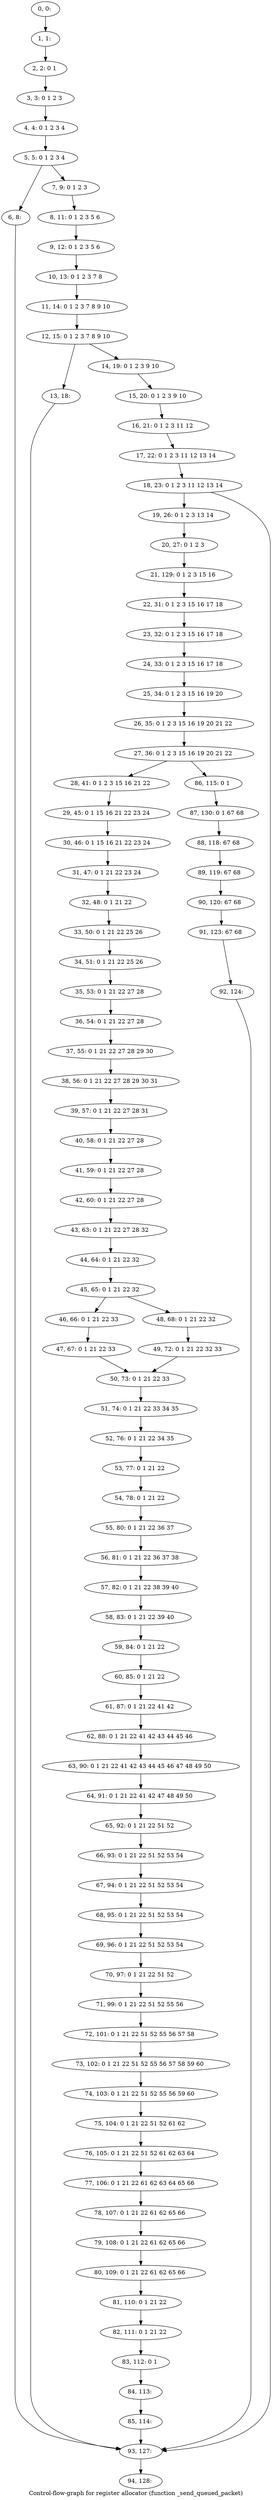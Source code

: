 digraph G {
graph [label="Control-flow-graph for register allocator (function _send_queued_packet)"]
0[label="0, 0: "];
1[label="1, 1: "];
2[label="2, 2: 0 1 "];
3[label="3, 3: 0 1 2 3 "];
4[label="4, 4: 0 1 2 3 4 "];
5[label="5, 5: 0 1 2 3 4 "];
6[label="6, 8: "];
7[label="7, 9: 0 1 2 3 "];
8[label="8, 11: 0 1 2 3 5 6 "];
9[label="9, 12: 0 1 2 3 5 6 "];
10[label="10, 13: 0 1 2 3 7 8 "];
11[label="11, 14: 0 1 2 3 7 8 9 10 "];
12[label="12, 15: 0 1 2 3 7 8 9 10 "];
13[label="13, 18: "];
14[label="14, 19: 0 1 2 3 9 10 "];
15[label="15, 20: 0 1 2 3 9 10 "];
16[label="16, 21: 0 1 2 3 11 12 "];
17[label="17, 22: 0 1 2 3 11 12 13 14 "];
18[label="18, 23: 0 1 2 3 11 12 13 14 "];
19[label="19, 26: 0 1 2 3 13 14 "];
20[label="20, 27: 0 1 2 3 "];
21[label="21, 129: 0 1 2 3 15 16 "];
22[label="22, 31: 0 1 2 3 15 16 17 18 "];
23[label="23, 32: 0 1 2 3 15 16 17 18 "];
24[label="24, 33: 0 1 2 3 15 16 17 18 "];
25[label="25, 34: 0 1 2 3 15 16 19 20 "];
26[label="26, 35: 0 1 2 3 15 16 19 20 21 22 "];
27[label="27, 36: 0 1 2 3 15 16 19 20 21 22 "];
28[label="28, 41: 0 1 2 3 15 16 21 22 "];
29[label="29, 45: 0 1 15 16 21 22 23 24 "];
30[label="30, 46: 0 1 15 16 21 22 23 24 "];
31[label="31, 47: 0 1 21 22 23 24 "];
32[label="32, 48: 0 1 21 22 "];
33[label="33, 50: 0 1 21 22 25 26 "];
34[label="34, 51: 0 1 21 22 25 26 "];
35[label="35, 53: 0 1 21 22 27 28 "];
36[label="36, 54: 0 1 21 22 27 28 "];
37[label="37, 55: 0 1 21 22 27 28 29 30 "];
38[label="38, 56: 0 1 21 22 27 28 29 30 31 "];
39[label="39, 57: 0 1 21 22 27 28 31 "];
40[label="40, 58: 0 1 21 22 27 28 "];
41[label="41, 59: 0 1 21 22 27 28 "];
42[label="42, 60: 0 1 21 22 27 28 "];
43[label="43, 63: 0 1 21 22 27 28 32 "];
44[label="44, 64: 0 1 21 22 32 "];
45[label="45, 65: 0 1 21 22 32 "];
46[label="46, 66: 0 1 21 22 33 "];
47[label="47, 67: 0 1 21 22 33 "];
48[label="48, 68: 0 1 21 22 32 "];
49[label="49, 72: 0 1 21 22 32 33 "];
50[label="50, 73: 0 1 21 22 33 "];
51[label="51, 74: 0 1 21 22 33 34 35 "];
52[label="52, 76: 0 1 21 22 34 35 "];
53[label="53, 77: 0 1 21 22 "];
54[label="54, 78: 0 1 21 22 "];
55[label="55, 80: 0 1 21 22 36 37 "];
56[label="56, 81: 0 1 21 22 36 37 38 "];
57[label="57, 82: 0 1 21 22 38 39 40 "];
58[label="58, 83: 0 1 21 22 39 40 "];
59[label="59, 84: 0 1 21 22 "];
60[label="60, 85: 0 1 21 22 "];
61[label="61, 87: 0 1 21 22 41 42 "];
62[label="62, 88: 0 1 21 22 41 42 43 44 45 46 "];
63[label="63, 90: 0 1 21 22 41 42 43 44 45 46 47 48 49 50 "];
64[label="64, 91: 0 1 21 22 41 42 47 48 49 50 "];
65[label="65, 92: 0 1 21 22 51 52 "];
66[label="66, 93: 0 1 21 22 51 52 53 54 "];
67[label="67, 94: 0 1 21 22 51 52 53 54 "];
68[label="68, 95: 0 1 21 22 51 52 53 54 "];
69[label="69, 96: 0 1 21 22 51 52 53 54 "];
70[label="70, 97: 0 1 21 22 51 52 "];
71[label="71, 99: 0 1 21 22 51 52 55 56 "];
72[label="72, 101: 0 1 21 22 51 52 55 56 57 58 "];
73[label="73, 102: 0 1 21 22 51 52 55 56 57 58 59 60 "];
74[label="74, 103: 0 1 21 22 51 52 55 56 59 60 "];
75[label="75, 104: 0 1 21 22 51 52 61 62 "];
76[label="76, 105: 0 1 21 22 51 52 61 62 63 64 "];
77[label="77, 106: 0 1 21 22 61 62 63 64 65 66 "];
78[label="78, 107: 0 1 21 22 61 62 65 66 "];
79[label="79, 108: 0 1 21 22 61 62 65 66 "];
80[label="80, 109: 0 1 21 22 61 62 65 66 "];
81[label="81, 110: 0 1 21 22 "];
82[label="82, 111: 0 1 21 22 "];
83[label="83, 112: 0 1 "];
84[label="84, 113: "];
85[label="85, 114: "];
86[label="86, 115: 0 1 "];
87[label="87, 130: 0 1 67 68 "];
88[label="88, 118: 67 68 "];
89[label="89, 119: 67 68 "];
90[label="90, 120: 67 68 "];
91[label="91, 123: 67 68 "];
92[label="92, 124: "];
93[label="93, 127: "];
94[label="94, 128: "];
0->1 ;
1->2 ;
2->3 ;
3->4 ;
4->5 ;
5->6 ;
5->7 ;
6->93 ;
7->8 ;
8->9 ;
9->10 ;
10->11 ;
11->12 ;
12->13 ;
12->14 ;
13->93 ;
14->15 ;
15->16 ;
16->17 ;
17->18 ;
18->19 ;
18->93 ;
19->20 ;
20->21 ;
21->22 ;
22->23 ;
23->24 ;
24->25 ;
25->26 ;
26->27 ;
27->28 ;
27->86 ;
28->29 ;
29->30 ;
30->31 ;
31->32 ;
32->33 ;
33->34 ;
34->35 ;
35->36 ;
36->37 ;
37->38 ;
38->39 ;
39->40 ;
40->41 ;
41->42 ;
42->43 ;
43->44 ;
44->45 ;
45->46 ;
45->48 ;
46->47 ;
47->50 ;
48->49 ;
49->50 ;
50->51 ;
51->52 ;
52->53 ;
53->54 ;
54->55 ;
55->56 ;
56->57 ;
57->58 ;
58->59 ;
59->60 ;
60->61 ;
61->62 ;
62->63 ;
63->64 ;
64->65 ;
65->66 ;
66->67 ;
67->68 ;
68->69 ;
69->70 ;
70->71 ;
71->72 ;
72->73 ;
73->74 ;
74->75 ;
75->76 ;
76->77 ;
77->78 ;
78->79 ;
79->80 ;
80->81 ;
81->82 ;
82->83 ;
83->84 ;
84->85 ;
85->93 ;
86->87 ;
87->88 ;
88->89 ;
89->90 ;
90->91 ;
91->92 ;
92->93 ;
93->94 ;
}
